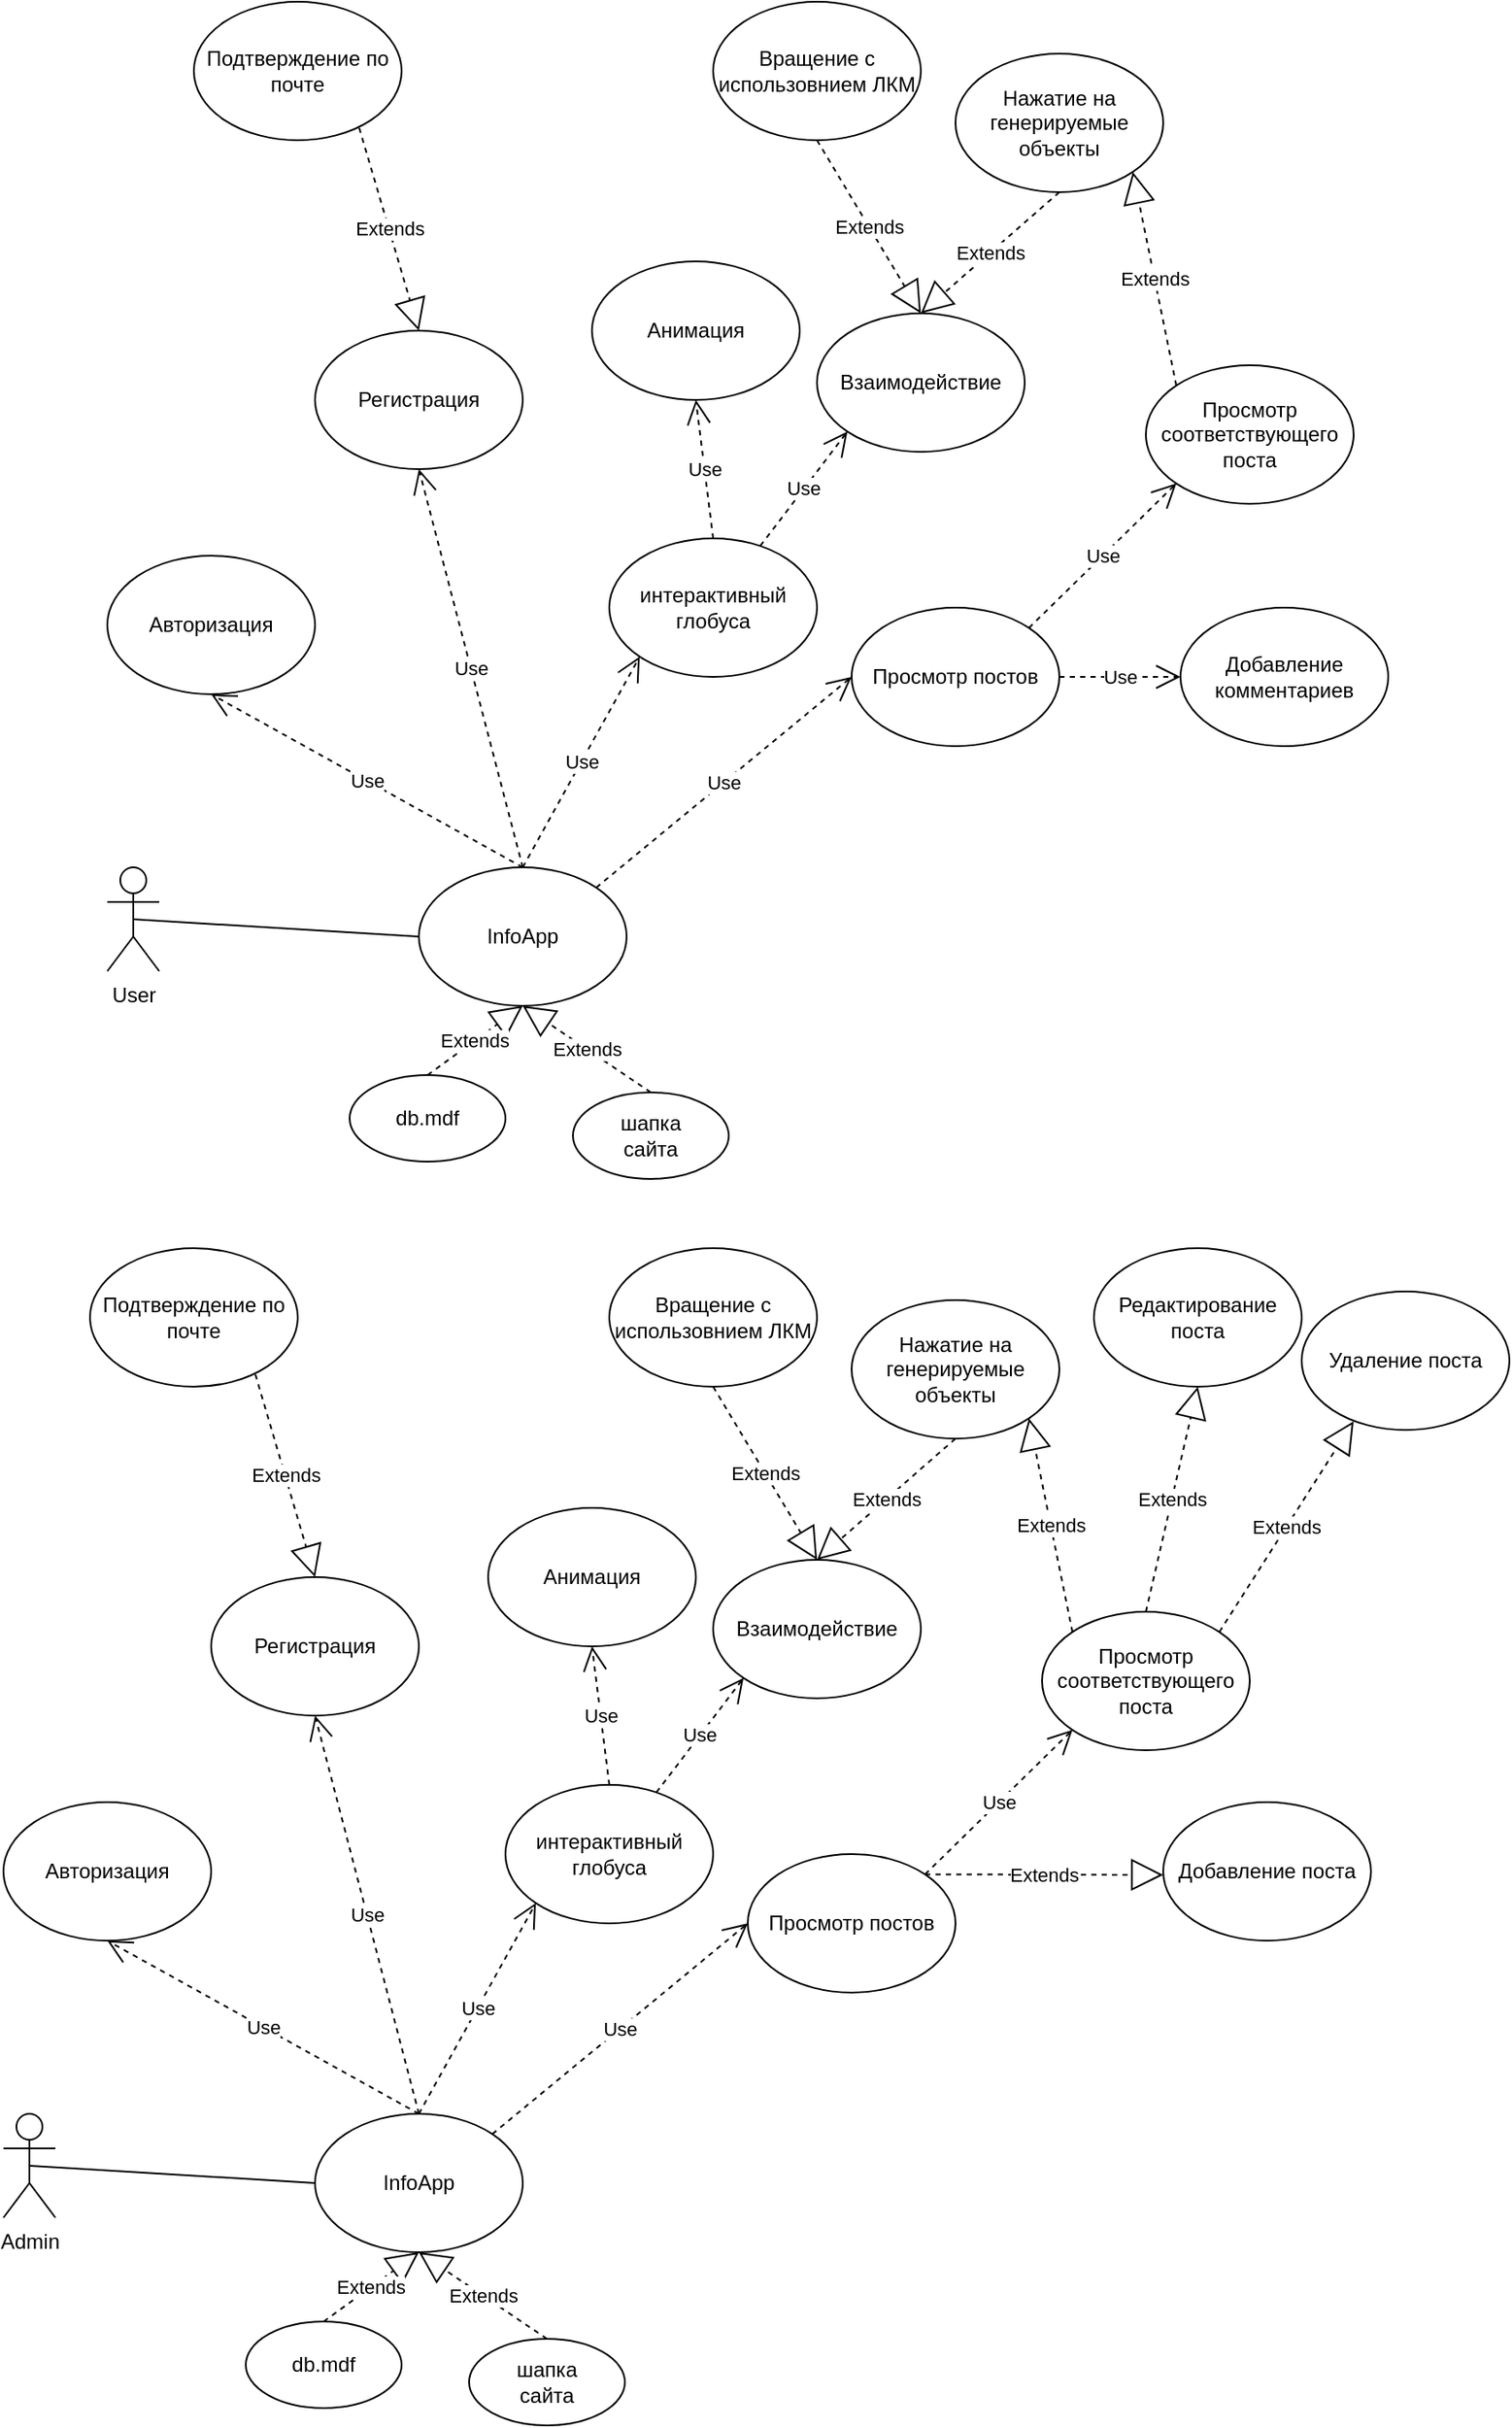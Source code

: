 <mxfile version="14.4.6" type="github">
  <diagram id="O6dOZKKfxx-vspAB8r2i" name="Page-1">
    <mxGraphModel dx="950" dy="1729" grid="1" gridSize="10" guides="1" tooltips="1" connect="1" arrows="1" fold="1" page="1" pageScale="1" pageWidth="827" pageHeight="1169" math="0" shadow="0">
      <root>
        <mxCell id="0" />
        <mxCell id="1" parent="0" />
        <mxCell id="TU0fTfPvET5PNr98Xxx0-1" value="User&lt;br&gt;" style="shape=umlActor;verticalLabelPosition=bottom;verticalAlign=top;html=1;outlineConnect=0;" vertex="1" parent="1">
          <mxGeometry x="100" y="300" width="30" height="60" as="geometry" />
        </mxCell>
        <mxCell id="TU0fTfPvET5PNr98Xxx0-2" value="InfoApp" style="ellipse;whiteSpace=wrap;html=1;" vertex="1" parent="1">
          <mxGeometry x="280" y="300" width="120" height="80" as="geometry" />
        </mxCell>
        <mxCell id="TU0fTfPvET5PNr98Xxx0-3" value="" style="endArrow=none;html=1;entryX=0;entryY=0.5;entryDx=0;entryDy=0;exitX=0.5;exitY=0.5;exitDx=0;exitDy=0;exitPerimeter=0;" edge="1" parent="1" source="TU0fTfPvET5PNr98Xxx0-1" target="TU0fTfPvET5PNr98Xxx0-2">
          <mxGeometry width="50" height="50" relative="1" as="geometry">
            <mxPoint x="180" y="390" as="sourcePoint" />
            <mxPoint x="230" y="340" as="targetPoint" />
          </mxGeometry>
        </mxCell>
        <mxCell id="TU0fTfPvET5PNr98Xxx0-4" value="Use" style="endArrow=open;endSize=12;dashed=1;html=1;exitX=0.5;exitY=0;exitDx=0;exitDy=0;entryX=0.5;entryY=1;entryDx=0;entryDy=0;" edge="1" parent="1" source="TU0fTfPvET5PNr98Xxx0-2" target="TU0fTfPvET5PNr98Xxx0-6">
          <mxGeometry width="160" relative="1" as="geometry">
            <mxPoint x="330" y="250" as="sourcePoint" />
            <mxPoint x="240" y="210" as="targetPoint" />
          </mxGeometry>
        </mxCell>
        <mxCell id="TU0fTfPvET5PNr98Xxx0-6" value="Авторизация&lt;br&gt;" style="ellipse;whiteSpace=wrap;html=1;" vertex="1" parent="1">
          <mxGeometry x="100" y="120" width="120" height="80" as="geometry" />
        </mxCell>
        <mxCell id="TU0fTfPvET5PNr98Xxx0-7" value="Регистрация" style="ellipse;whiteSpace=wrap;html=1;" vertex="1" parent="1">
          <mxGeometry x="220" y="-10" width="120" height="80" as="geometry" />
        </mxCell>
        <mxCell id="TU0fTfPvET5PNr98Xxx0-8" value="Use" style="endArrow=open;endSize=12;dashed=1;html=1;exitX=0.5;exitY=0;exitDx=0;exitDy=0;entryX=0.5;entryY=1;entryDx=0;entryDy=0;" edge="1" parent="1" source="TU0fTfPvET5PNr98Xxx0-2" target="TU0fTfPvET5PNr98Xxx0-7">
          <mxGeometry width="160" relative="1" as="geometry">
            <mxPoint x="400" y="280" as="sourcePoint" />
            <mxPoint x="560" y="280" as="targetPoint" />
          </mxGeometry>
        </mxCell>
        <mxCell id="TU0fTfPvET5PNr98Xxx0-9" value="интерактивный глобуса" style="ellipse;whiteSpace=wrap;html=1;" vertex="1" parent="1">
          <mxGeometry x="390" y="110" width="120" height="80" as="geometry" />
        </mxCell>
        <mxCell id="TU0fTfPvET5PNr98Xxx0-10" value="Use" style="endArrow=open;endSize=12;dashed=1;html=1;exitX=0.5;exitY=0;exitDx=0;exitDy=0;entryX=0;entryY=1;entryDx=0;entryDy=0;" edge="1" parent="1" source="TU0fTfPvET5PNr98Xxx0-2" target="TU0fTfPvET5PNr98Xxx0-9">
          <mxGeometry width="160" relative="1" as="geometry">
            <mxPoint x="350" y="310" as="sourcePoint" />
            <mxPoint x="390" y="220" as="targetPoint" />
          </mxGeometry>
        </mxCell>
        <mxCell id="TU0fTfPvET5PNr98Xxx0-11" value="Use" style="endArrow=open;endSize=12;dashed=1;html=1;exitX=0.5;exitY=0;exitDx=0;exitDy=0;entryX=0.5;entryY=1;entryDx=0;entryDy=0;" edge="1" parent="1" source="TU0fTfPvET5PNr98Xxx0-9" target="TU0fTfPvET5PNr98Xxx0-12">
          <mxGeometry width="160" relative="1" as="geometry">
            <mxPoint x="350" y="310" as="sourcePoint" />
            <mxPoint x="560" y="60" as="targetPoint" />
          </mxGeometry>
        </mxCell>
        <mxCell id="TU0fTfPvET5PNr98Xxx0-12" value="Анимация" style="ellipse;whiteSpace=wrap;html=1;" vertex="1" parent="1">
          <mxGeometry x="380" y="-50" width="120" height="80" as="geometry" />
        </mxCell>
        <mxCell id="TU0fTfPvET5PNr98Xxx0-13" value="Взаимодействие" style="ellipse;whiteSpace=wrap;html=1;" vertex="1" parent="1">
          <mxGeometry x="510" y="-20" width="120" height="80" as="geometry" />
        </mxCell>
        <mxCell id="TU0fTfPvET5PNr98Xxx0-14" value="Use" style="endArrow=open;endSize=12;dashed=1;html=1;entryX=0;entryY=1;entryDx=0;entryDy=0;" edge="1" parent="1" source="TU0fTfPvET5PNr98Xxx0-9" target="TU0fTfPvET5PNr98Xxx0-13">
          <mxGeometry width="160" relative="1" as="geometry">
            <mxPoint x="520" y="140" as="sourcePoint" />
            <mxPoint x="530" y="50" as="targetPoint" />
          </mxGeometry>
        </mxCell>
        <mxCell id="TU0fTfPvET5PNr98Xxx0-15" value="Extends" style="endArrow=block;endSize=16;endFill=0;html=1;entryX=0.5;entryY=0;entryDx=0;entryDy=0;exitX=0.5;exitY=1;exitDx=0;exitDy=0;dashed=1;" edge="1" parent="1" source="TU0fTfPvET5PNr98Xxx0-16" target="TU0fTfPvET5PNr98Xxx0-13">
          <mxGeometry width="160" relative="1" as="geometry">
            <mxPoint x="520" y="-120" as="sourcePoint" />
            <mxPoint x="660" y="-160" as="targetPoint" />
          </mxGeometry>
        </mxCell>
        <mxCell id="TU0fTfPvET5PNr98Xxx0-16" value="Вращение с использовнием ЛКМ" style="ellipse;whiteSpace=wrap;html=1;" vertex="1" parent="1">
          <mxGeometry x="450" y="-200" width="120" height="80" as="geometry" />
        </mxCell>
        <mxCell id="TU0fTfPvET5PNr98Xxx0-17" value="Нажатие на генерируемые объекты" style="ellipse;whiteSpace=wrap;html=1;" vertex="1" parent="1">
          <mxGeometry x="590" y="-170" width="120" height="80" as="geometry" />
        </mxCell>
        <mxCell id="TU0fTfPvET5PNr98Xxx0-18" value="Extends" style="endArrow=block;endSize=16;endFill=0;html=1;entryX=0.5;entryY=0;entryDx=0;entryDy=0;exitX=0.5;exitY=1;exitDx=0;exitDy=0;dashed=1;" edge="1" parent="1" source="TU0fTfPvET5PNr98Xxx0-17" target="TU0fTfPvET5PNr98Xxx0-13">
          <mxGeometry width="160" relative="1" as="geometry">
            <mxPoint x="520" y="-110" as="sourcePoint" />
            <mxPoint x="580" y="-10" as="targetPoint" />
          </mxGeometry>
        </mxCell>
        <mxCell id="TU0fTfPvET5PNr98Xxx0-19" value="Extends" style="endArrow=block;endSize=16;endFill=0;html=1;entryX=1;entryY=1;entryDx=0;entryDy=0;exitX=0;exitY=0;exitDx=0;exitDy=0;dashed=1;" edge="1" parent="1" source="TU0fTfPvET5PNr98Xxx0-20" target="TU0fTfPvET5PNr98Xxx0-17">
          <mxGeometry width="160" relative="1" as="geometry">
            <mxPoint x="680" y="-310" as="sourcePoint" />
            <mxPoint x="580" y="-10" as="targetPoint" />
          </mxGeometry>
        </mxCell>
        <mxCell id="TU0fTfPvET5PNr98Xxx0-20" value="Просмотр соответствующего поста" style="ellipse;whiteSpace=wrap;html=1;" vertex="1" parent="1">
          <mxGeometry x="700" y="10" width="120" height="80" as="geometry" />
        </mxCell>
        <mxCell id="TU0fTfPvET5PNr98Xxx0-21" value="Подтверждение по почте" style="ellipse;whiteSpace=wrap;html=1;" vertex="1" parent="1">
          <mxGeometry x="150" y="-200" width="120" height="80" as="geometry" />
        </mxCell>
        <mxCell id="TU0fTfPvET5PNr98Xxx0-22" value="Extends" style="endArrow=block;endSize=16;endFill=0;html=1;entryX=0.5;entryY=0;entryDx=0;entryDy=0;exitX=0.796;exitY=0.911;exitDx=0;exitDy=0;exitPerimeter=0;dashed=1;" edge="1" parent="1" source="TU0fTfPvET5PNr98Xxx0-21" target="TU0fTfPvET5PNr98Xxx0-7">
          <mxGeometry width="160" relative="1" as="geometry">
            <mxPoint x="142" y="-92" as="sourcePoint" />
            <mxPoint x="580" y="-10" as="targetPoint" />
          </mxGeometry>
        </mxCell>
        <mxCell id="TU0fTfPvET5PNr98Xxx0-26" value="Просмотр постов" style="ellipse;whiteSpace=wrap;html=1;" vertex="1" parent="1">
          <mxGeometry x="530" y="150" width="120" height="80" as="geometry" />
        </mxCell>
        <mxCell id="TU0fTfPvET5PNr98Xxx0-27" value="Use" style="endArrow=open;endSize=12;dashed=1;html=1;exitX=1;exitY=0;exitDx=0;exitDy=0;entryX=0;entryY=0.5;entryDx=0;entryDy=0;" edge="1" parent="1" source="TU0fTfPvET5PNr98Xxx0-2" target="TU0fTfPvET5PNr98Xxx0-26">
          <mxGeometry width="160" relative="1" as="geometry">
            <mxPoint x="350" y="310" as="sourcePoint" />
            <mxPoint x="417.574" y="188.284" as="targetPoint" />
          </mxGeometry>
        </mxCell>
        <mxCell id="TU0fTfPvET5PNr98Xxx0-28" value="Use" style="endArrow=open;endSize=12;dashed=1;html=1;exitX=1;exitY=0;exitDx=0;exitDy=0;entryX=0;entryY=1;entryDx=0;entryDy=0;" edge="1" parent="1" source="TU0fTfPvET5PNr98Xxx0-26" target="TU0fTfPvET5PNr98Xxx0-20">
          <mxGeometry width="160" relative="1" as="geometry">
            <mxPoint x="392.426" y="321.716" as="sourcePoint" />
            <mxPoint x="540" y="200" as="targetPoint" />
          </mxGeometry>
        </mxCell>
        <mxCell id="TU0fTfPvET5PNr98Xxx0-29" value="Use" style="endArrow=open;endSize=12;dashed=1;html=1;exitX=1;exitY=0.5;exitDx=0;exitDy=0;" edge="1" parent="1" source="TU0fTfPvET5PNr98Xxx0-26">
          <mxGeometry width="160" relative="1" as="geometry">
            <mxPoint x="642.426" y="171.716" as="sourcePoint" />
            <mxPoint x="720" y="190" as="targetPoint" />
          </mxGeometry>
        </mxCell>
        <mxCell id="TU0fTfPvET5PNr98Xxx0-30" value="Добавление комментариев" style="ellipse;whiteSpace=wrap;html=1;" vertex="1" parent="1">
          <mxGeometry x="720" y="150" width="120" height="80" as="geometry" />
        </mxCell>
        <mxCell id="TU0fTfPvET5PNr98Xxx0-31" value="db.mdf" style="ellipse;whiteSpace=wrap;html=1;" vertex="1" parent="1">
          <mxGeometry x="240" y="420" width="90" height="50" as="geometry" />
        </mxCell>
        <mxCell id="TU0fTfPvET5PNr98Xxx0-32" value="Extends" style="endArrow=block;endSize=16;endFill=0;html=1;exitX=0.5;exitY=0;exitDx=0;exitDy=0;dashed=1;entryX=0.5;entryY=1;entryDx=0;entryDy=0;" edge="1" parent="1" source="TU0fTfPvET5PNr98Xxx0-31" target="TU0fTfPvET5PNr98Xxx0-2">
          <mxGeometry width="160" relative="1" as="geometry">
            <mxPoint x="255.52" y="-117.12" as="sourcePoint" />
            <mxPoint x="360" y="400" as="targetPoint" />
          </mxGeometry>
        </mxCell>
        <mxCell id="TU0fTfPvET5PNr98Xxx0-33" value="шапка&lt;br&gt;сайта" style="ellipse;whiteSpace=wrap;html=1;" vertex="1" parent="1">
          <mxGeometry x="369" y="430" width="90" height="50" as="geometry" />
        </mxCell>
        <mxCell id="TU0fTfPvET5PNr98Xxx0-34" value="Extends" style="endArrow=block;endSize=16;endFill=0;html=1;exitX=0.5;exitY=0;exitDx=0;exitDy=0;dashed=1;entryX=0.5;entryY=1;entryDx=0;entryDy=0;" edge="1" parent="1" source="TU0fTfPvET5PNr98Xxx0-33" target="TU0fTfPvET5PNr98Xxx0-2">
          <mxGeometry width="160" relative="1" as="geometry">
            <mxPoint x="295" y="430" as="sourcePoint" />
            <mxPoint x="350" y="390" as="targetPoint" />
          </mxGeometry>
        </mxCell>
        <mxCell id="TU0fTfPvET5PNr98Xxx0-36" value="Admin" style="shape=umlActor;verticalLabelPosition=bottom;verticalAlign=top;html=1;outlineConnect=0;" vertex="1" parent="1">
          <mxGeometry x="40" y="1020" width="30" height="60" as="geometry" />
        </mxCell>
        <mxCell id="TU0fTfPvET5PNr98Xxx0-37" value="InfoApp" style="ellipse;whiteSpace=wrap;html=1;" vertex="1" parent="1">
          <mxGeometry x="220" y="1020" width="120" height="80" as="geometry" />
        </mxCell>
        <mxCell id="TU0fTfPvET5PNr98Xxx0-38" value="" style="endArrow=none;html=1;entryX=0;entryY=0.5;entryDx=0;entryDy=0;exitX=0.5;exitY=0.5;exitDx=0;exitDy=0;exitPerimeter=0;" edge="1" parent="1" source="TU0fTfPvET5PNr98Xxx0-36" target="TU0fTfPvET5PNr98Xxx0-37">
          <mxGeometry width="50" height="50" relative="1" as="geometry">
            <mxPoint x="120" y="1110" as="sourcePoint" />
            <mxPoint x="170" y="1060" as="targetPoint" />
          </mxGeometry>
        </mxCell>
        <mxCell id="TU0fTfPvET5PNr98Xxx0-39" value="Use" style="endArrow=open;endSize=12;dashed=1;html=1;exitX=0.5;exitY=0;exitDx=0;exitDy=0;entryX=0.5;entryY=1;entryDx=0;entryDy=0;" edge="1" parent="1" source="TU0fTfPvET5PNr98Xxx0-37" target="TU0fTfPvET5PNr98Xxx0-40">
          <mxGeometry width="160" relative="1" as="geometry">
            <mxPoint x="270" y="970" as="sourcePoint" />
            <mxPoint x="180" y="930" as="targetPoint" />
          </mxGeometry>
        </mxCell>
        <mxCell id="TU0fTfPvET5PNr98Xxx0-40" value="Авторизация&lt;br&gt;" style="ellipse;whiteSpace=wrap;html=1;" vertex="1" parent="1">
          <mxGeometry x="40" y="840" width="120" height="80" as="geometry" />
        </mxCell>
        <mxCell id="TU0fTfPvET5PNr98Xxx0-41" value="Регистрация" style="ellipse;whiteSpace=wrap;html=1;" vertex="1" parent="1">
          <mxGeometry x="160" y="710" width="120" height="80" as="geometry" />
        </mxCell>
        <mxCell id="TU0fTfPvET5PNr98Xxx0-42" value="Use" style="endArrow=open;endSize=12;dashed=1;html=1;exitX=0.5;exitY=0;exitDx=0;exitDy=0;entryX=0.5;entryY=1;entryDx=0;entryDy=0;" edge="1" parent="1" source="TU0fTfPvET5PNr98Xxx0-37" target="TU0fTfPvET5PNr98Xxx0-41">
          <mxGeometry width="160" relative="1" as="geometry">
            <mxPoint x="340" y="1000" as="sourcePoint" />
            <mxPoint x="500" y="1000" as="targetPoint" />
          </mxGeometry>
        </mxCell>
        <mxCell id="TU0fTfPvET5PNr98Xxx0-43" value="интерактивный глобуса" style="ellipse;whiteSpace=wrap;html=1;" vertex="1" parent="1">
          <mxGeometry x="330" y="830" width="120" height="80" as="geometry" />
        </mxCell>
        <mxCell id="TU0fTfPvET5PNr98Xxx0-44" value="Use" style="endArrow=open;endSize=12;dashed=1;html=1;exitX=0.5;exitY=0;exitDx=0;exitDy=0;entryX=0;entryY=1;entryDx=0;entryDy=0;" edge="1" parent="1" source="TU0fTfPvET5PNr98Xxx0-37" target="TU0fTfPvET5PNr98Xxx0-43">
          <mxGeometry width="160" relative="1" as="geometry">
            <mxPoint x="290" y="1030" as="sourcePoint" />
            <mxPoint x="330" y="940" as="targetPoint" />
          </mxGeometry>
        </mxCell>
        <mxCell id="TU0fTfPvET5PNr98Xxx0-45" value="Use" style="endArrow=open;endSize=12;dashed=1;html=1;exitX=0.5;exitY=0;exitDx=0;exitDy=0;entryX=0.5;entryY=1;entryDx=0;entryDy=0;" edge="1" parent="1" source="TU0fTfPvET5PNr98Xxx0-43" target="TU0fTfPvET5PNr98Xxx0-46">
          <mxGeometry width="160" relative="1" as="geometry">
            <mxPoint x="290" y="1030" as="sourcePoint" />
            <mxPoint x="500" y="780" as="targetPoint" />
          </mxGeometry>
        </mxCell>
        <mxCell id="TU0fTfPvET5PNr98Xxx0-46" value="Анимация" style="ellipse;whiteSpace=wrap;html=1;" vertex="1" parent="1">
          <mxGeometry x="320" y="670" width="120" height="80" as="geometry" />
        </mxCell>
        <mxCell id="TU0fTfPvET5PNr98Xxx0-47" value="Взаимодействие" style="ellipse;whiteSpace=wrap;html=1;" vertex="1" parent="1">
          <mxGeometry x="450" y="700" width="120" height="80" as="geometry" />
        </mxCell>
        <mxCell id="TU0fTfPvET5PNr98Xxx0-48" value="Use" style="endArrow=open;endSize=12;dashed=1;html=1;entryX=0;entryY=1;entryDx=0;entryDy=0;" edge="1" parent="1" source="TU0fTfPvET5PNr98Xxx0-43" target="TU0fTfPvET5PNr98Xxx0-47">
          <mxGeometry width="160" relative="1" as="geometry">
            <mxPoint x="460" y="860" as="sourcePoint" />
            <mxPoint x="470" y="770" as="targetPoint" />
          </mxGeometry>
        </mxCell>
        <mxCell id="TU0fTfPvET5PNr98Xxx0-49" value="Extends" style="endArrow=block;endSize=16;endFill=0;html=1;entryX=0.5;entryY=0;entryDx=0;entryDy=0;exitX=0.5;exitY=1;exitDx=0;exitDy=0;dashed=1;" edge="1" parent="1" source="TU0fTfPvET5PNr98Xxx0-50" target="TU0fTfPvET5PNr98Xxx0-47">
          <mxGeometry width="160" relative="1" as="geometry">
            <mxPoint x="460" y="600" as="sourcePoint" />
            <mxPoint x="600" y="560" as="targetPoint" />
          </mxGeometry>
        </mxCell>
        <mxCell id="TU0fTfPvET5PNr98Xxx0-50" value="Вращение с использовнием ЛКМ" style="ellipse;whiteSpace=wrap;html=1;" vertex="1" parent="1">
          <mxGeometry x="390" y="520" width="120" height="80" as="geometry" />
        </mxCell>
        <mxCell id="TU0fTfPvET5PNr98Xxx0-51" value="Нажатие на генерируемые объекты" style="ellipse;whiteSpace=wrap;html=1;" vertex="1" parent="1">
          <mxGeometry x="530" y="550" width="120" height="80" as="geometry" />
        </mxCell>
        <mxCell id="TU0fTfPvET5PNr98Xxx0-52" value="Extends" style="endArrow=block;endSize=16;endFill=0;html=1;entryX=0.5;entryY=0;entryDx=0;entryDy=0;exitX=0.5;exitY=1;exitDx=0;exitDy=0;dashed=1;" edge="1" parent="1" source="TU0fTfPvET5PNr98Xxx0-51" target="TU0fTfPvET5PNr98Xxx0-47">
          <mxGeometry width="160" relative="1" as="geometry">
            <mxPoint x="460" y="610" as="sourcePoint" />
            <mxPoint x="520" y="710" as="targetPoint" />
          </mxGeometry>
        </mxCell>
        <mxCell id="TU0fTfPvET5PNr98Xxx0-53" value="Extends" style="endArrow=block;endSize=16;endFill=0;html=1;entryX=1;entryY=1;entryDx=0;entryDy=0;exitX=0;exitY=0;exitDx=0;exitDy=0;dashed=1;" edge="1" parent="1" source="TU0fTfPvET5PNr98Xxx0-54" target="TU0fTfPvET5PNr98Xxx0-51">
          <mxGeometry width="160" relative="1" as="geometry">
            <mxPoint x="620" y="410" as="sourcePoint" />
            <mxPoint x="520" y="710" as="targetPoint" />
          </mxGeometry>
        </mxCell>
        <mxCell id="TU0fTfPvET5PNr98Xxx0-54" value="Просмотр соответствующего поста" style="ellipse;whiteSpace=wrap;html=1;" vertex="1" parent="1">
          <mxGeometry x="640" y="730" width="120" height="80" as="geometry" />
        </mxCell>
        <mxCell id="TU0fTfPvET5PNr98Xxx0-55" value="Подтверждение по почте" style="ellipse;whiteSpace=wrap;html=1;" vertex="1" parent="1">
          <mxGeometry x="90" y="520" width="120" height="80" as="geometry" />
        </mxCell>
        <mxCell id="TU0fTfPvET5PNr98Xxx0-56" value="Extends" style="endArrow=block;endSize=16;endFill=0;html=1;entryX=0.5;entryY=0;entryDx=0;entryDy=0;exitX=0.796;exitY=0.911;exitDx=0;exitDy=0;exitPerimeter=0;dashed=1;" edge="1" parent="1" source="TU0fTfPvET5PNr98Xxx0-55" target="TU0fTfPvET5PNr98Xxx0-41">
          <mxGeometry width="160" relative="1" as="geometry">
            <mxPoint x="82" y="628" as="sourcePoint" />
            <mxPoint x="520" y="710" as="targetPoint" />
          </mxGeometry>
        </mxCell>
        <mxCell id="TU0fTfPvET5PNr98Xxx0-57" value="Просмотр постов" style="ellipse;whiteSpace=wrap;html=1;" vertex="1" parent="1">
          <mxGeometry x="470" y="870" width="120" height="80" as="geometry" />
        </mxCell>
        <mxCell id="TU0fTfPvET5PNr98Xxx0-58" value="Use" style="endArrow=open;endSize=12;dashed=1;html=1;exitX=1;exitY=0;exitDx=0;exitDy=0;entryX=0;entryY=0.5;entryDx=0;entryDy=0;" edge="1" parent="1" source="TU0fTfPvET5PNr98Xxx0-37" target="TU0fTfPvET5PNr98Xxx0-57">
          <mxGeometry width="160" relative="1" as="geometry">
            <mxPoint x="290" y="1030" as="sourcePoint" />
            <mxPoint x="357.574" y="908.284" as="targetPoint" />
          </mxGeometry>
        </mxCell>
        <mxCell id="TU0fTfPvET5PNr98Xxx0-59" value="Use" style="endArrow=open;endSize=12;dashed=1;html=1;exitX=1;exitY=0;exitDx=0;exitDy=0;entryX=0;entryY=1;entryDx=0;entryDy=0;" edge="1" parent="1" source="TU0fTfPvET5PNr98Xxx0-57" target="TU0fTfPvET5PNr98Xxx0-54">
          <mxGeometry width="160" relative="1" as="geometry">
            <mxPoint x="332.426" y="1041.716" as="sourcePoint" />
            <mxPoint x="480" y="920" as="targetPoint" />
          </mxGeometry>
        </mxCell>
        <mxCell id="TU0fTfPvET5PNr98Xxx0-61" value="db.mdf" style="ellipse;whiteSpace=wrap;html=1;" vertex="1" parent="1">
          <mxGeometry x="180" y="1140" width="90" height="50" as="geometry" />
        </mxCell>
        <mxCell id="TU0fTfPvET5PNr98Xxx0-62" value="Extends" style="endArrow=block;endSize=16;endFill=0;html=1;exitX=0.5;exitY=0;exitDx=0;exitDy=0;dashed=1;entryX=0.5;entryY=1;entryDx=0;entryDy=0;" edge="1" parent="1" source="TU0fTfPvET5PNr98Xxx0-61" target="TU0fTfPvET5PNr98Xxx0-37">
          <mxGeometry width="160" relative="1" as="geometry">
            <mxPoint x="195.52" y="602.88" as="sourcePoint" />
            <mxPoint x="300" y="1120" as="targetPoint" />
          </mxGeometry>
        </mxCell>
        <mxCell id="TU0fTfPvET5PNr98Xxx0-63" value="шапка&lt;br&gt;сайта" style="ellipse;whiteSpace=wrap;html=1;" vertex="1" parent="1">
          <mxGeometry x="309" y="1150" width="90" height="50" as="geometry" />
        </mxCell>
        <mxCell id="TU0fTfPvET5PNr98Xxx0-64" value="Extends" style="endArrow=block;endSize=16;endFill=0;html=1;exitX=0.5;exitY=0;exitDx=0;exitDy=0;dashed=1;entryX=0.5;entryY=1;entryDx=0;entryDy=0;" edge="1" parent="1" source="TU0fTfPvET5PNr98Xxx0-63" target="TU0fTfPvET5PNr98Xxx0-37">
          <mxGeometry width="160" relative="1" as="geometry">
            <mxPoint x="235" y="1150" as="sourcePoint" />
            <mxPoint x="290" y="1110" as="targetPoint" />
          </mxGeometry>
        </mxCell>
        <mxCell id="TU0fTfPvET5PNr98Xxx0-65" value="Extends" style="endArrow=block;endSize=16;endFill=0;html=1;exitX=0.5;exitY=0;exitDx=0;exitDy=0;dashed=1;entryX=0.5;entryY=1;entryDx=0;entryDy=0;" edge="1" parent="1" source="TU0fTfPvET5PNr98Xxx0-54" target="TU0fTfPvET5PNr98Xxx0-66">
          <mxGeometry width="160" relative="1" as="geometry">
            <mxPoint x="667.574" y="751.716" as="sourcePoint" />
            <mxPoint x="690" y="610" as="targetPoint" />
          </mxGeometry>
        </mxCell>
        <mxCell id="TU0fTfPvET5PNr98Xxx0-66" value="Редактирование поста" style="ellipse;whiteSpace=wrap;html=1;" vertex="1" parent="1">
          <mxGeometry x="670" y="520" width="120" height="80" as="geometry" />
        </mxCell>
        <mxCell id="TU0fTfPvET5PNr98Xxx0-67" value="Extends" style="endArrow=block;endSize=16;endFill=0;html=1;exitX=1;exitY=0;exitDx=0;exitDy=0;dashed=1;" edge="1" parent="1" source="TU0fTfPvET5PNr98Xxx0-57">
          <mxGeometry width="160" relative="1" as="geometry">
            <mxPoint x="710" y="740" as="sourcePoint" />
            <mxPoint x="710" y="882" as="targetPoint" />
          </mxGeometry>
        </mxCell>
        <mxCell id="TU0fTfPvET5PNr98Xxx0-68" value="Extends" style="endArrow=block;endSize=16;endFill=0;html=1;exitX=1;exitY=0;exitDx=0;exitDy=0;dashed=1;" edge="1" parent="1" source="TU0fTfPvET5PNr98Xxx0-54">
          <mxGeometry width="160" relative="1" as="geometry">
            <mxPoint x="710" y="740" as="sourcePoint" />
            <mxPoint x="820" y="620" as="targetPoint" />
          </mxGeometry>
        </mxCell>
        <mxCell id="TU0fTfPvET5PNr98Xxx0-69" value="Удаление поста" style="ellipse;whiteSpace=wrap;html=1;" vertex="1" parent="1">
          <mxGeometry x="790" y="545" width="120" height="80" as="geometry" />
        </mxCell>
        <mxCell id="TU0fTfPvET5PNr98Xxx0-70" value="Добавление поста" style="ellipse;whiteSpace=wrap;html=1;" vertex="1" parent="1">
          <mxGeometry x="710" y="840" width="120" height="80" as="geometry" />
        </mxCell>
      </root>
    </mxGraphModel>
  </diagram>
</mxfile>
